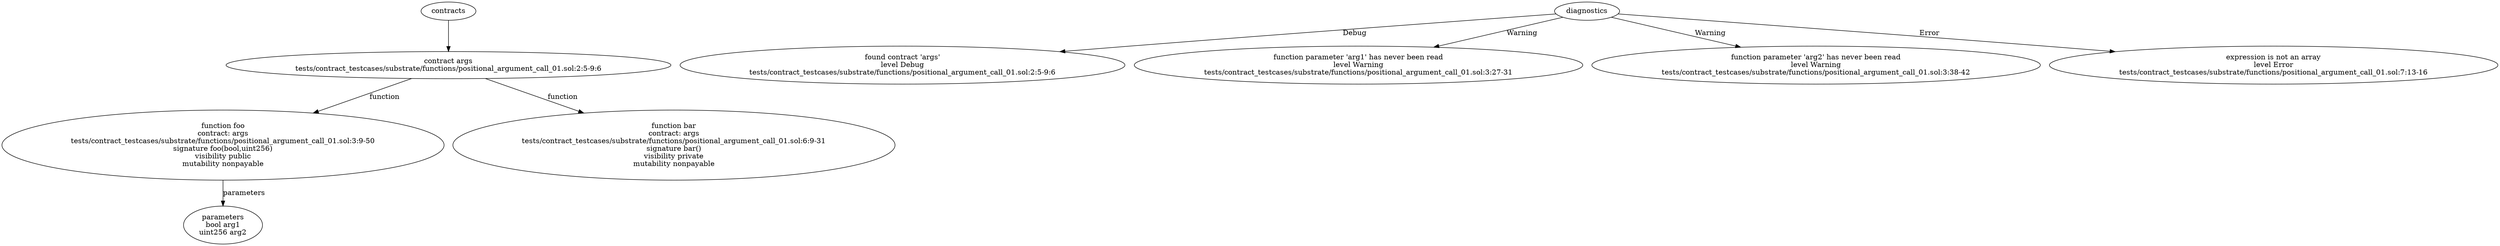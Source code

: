 strict digraph "tests/contract_testcases/substrate/functions/positional_argument_call_01.sol" {
	contract [label="contract args\ntests/contract_testcases/substrate/functions/positional_argument_call_01.sol:2:5-9:6"]
	foo [label="function foo\ncontract: args\ntests/contract_testcases/substrate/functions/positional_argument_call_01.sol:3:9-50\nsignature foo(bool,uint256)\nvisibility public\nmutability nonpayable"]
	parameters [label="parameters\nbool arg1\nuint256 arg2"]
	bar [label="function bar\ncontract: args\ntests/contract_testcases/substrate/functions/positional_argument_call_01.sol:6:9-31\nsignature bar()\nvisibility private\nmutability nonpayable"]
	diagnostic [label="found contract 'args'\nlevel Debug\ntests/contract_testcases/substrate/functions/positional_argument_call_01.sol:2:5-9:6"]
	diagnostic_7 [label="function parameter 'arg1' has never been read\nlevel Warning\ntests/contract_testcases/substrate/functions/positional_argument_call_01.sol:3:27-31"]
	diagnostic_8 [label="function parameter 'arg2' has never been read\nlevel Warning\ntests/contract_testcases/substrate/functions/positional_argument_call_01.sol:3:38-42"]
	diagnostic_9 [label="expression is not an array\nlevel Error\ntests/contract_testcases/substrate/functions/positional_argument_call_01.sol:7:13-16"]
	contracts -> contract
	contract -> foo [label="function"]
	foo -> parameters [label="parameters"]
	contract -> bar [label="function"]
	diagnostics -> diagnostic [label="Debug"]
	diagnostics -> diagnostic_7 [label="Warning"]
	diagnostics -> diagnostic_8 [label="Warning"]
	diagnostics -> diagnostic_9 [label="Error"]
}
